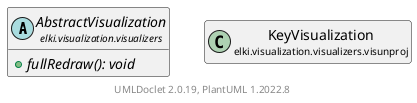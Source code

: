 @startuml
    remove .*\.(Instance|Par|Parameterizer|Factory)$
    set namespaceSeparator none
    hide empty fields
    hide empty methods

    class "<size:14>KeyVisualization.Instance\n<size:10>elki.visualization.visualizers.visunproj" as elki.visualization.visualizers.visunproj.KeyVisualization.Instance [[KeyVisualization.Instance.html]] {
        {static} -KEY_CAPTION: String
        {static} -KEY_ENTRY: String
        {static} -KEY_HIERLINE: String
        +Instance(VisualizerContext, VisualizationTask, VisualizationPlot, double, double)
        +fullRedraw(): void
        -drawHierarchy(SVGPlot, MarkerLibrary, DoubleDoublePair, DoubleDoublePair, int, Cluster<Model>, Object2IntOpenHashMap<Cluster<Model>>, Hierarchy<Cluster<Model>>): double
        #setupCSS(SVGPlot): void
    }

    abstract class "<size:14>AbstractVisualization\n<size:10>elki.visualization.visualizers" as elki.visualization.visualizers.AbstractVisualization [[../AbstractVisualization.html]] {
        {abstract} +fullRedraw(): void
    }
    class "<size:14>KeyVisualization\n<size:10>elki.visualization.visualizers.visunproj" as elki.visualization.visualizers.visunproj.KeyVisualization [[KeyVisualization.html]]

    elki.visualization.visualizers.AbstractVisualization <|-- elki.visualization.visualizers.visunproj.KeyVisualization.Instance
    elki.visualization.visualizers.visunproj.KeyVisualization +-- elki.visualization.visualizers.visunproj.KeyVisualization.Instance

    center footer UMLDoclet 2.0.19, PlantUML 1.2022.8
@enduml
